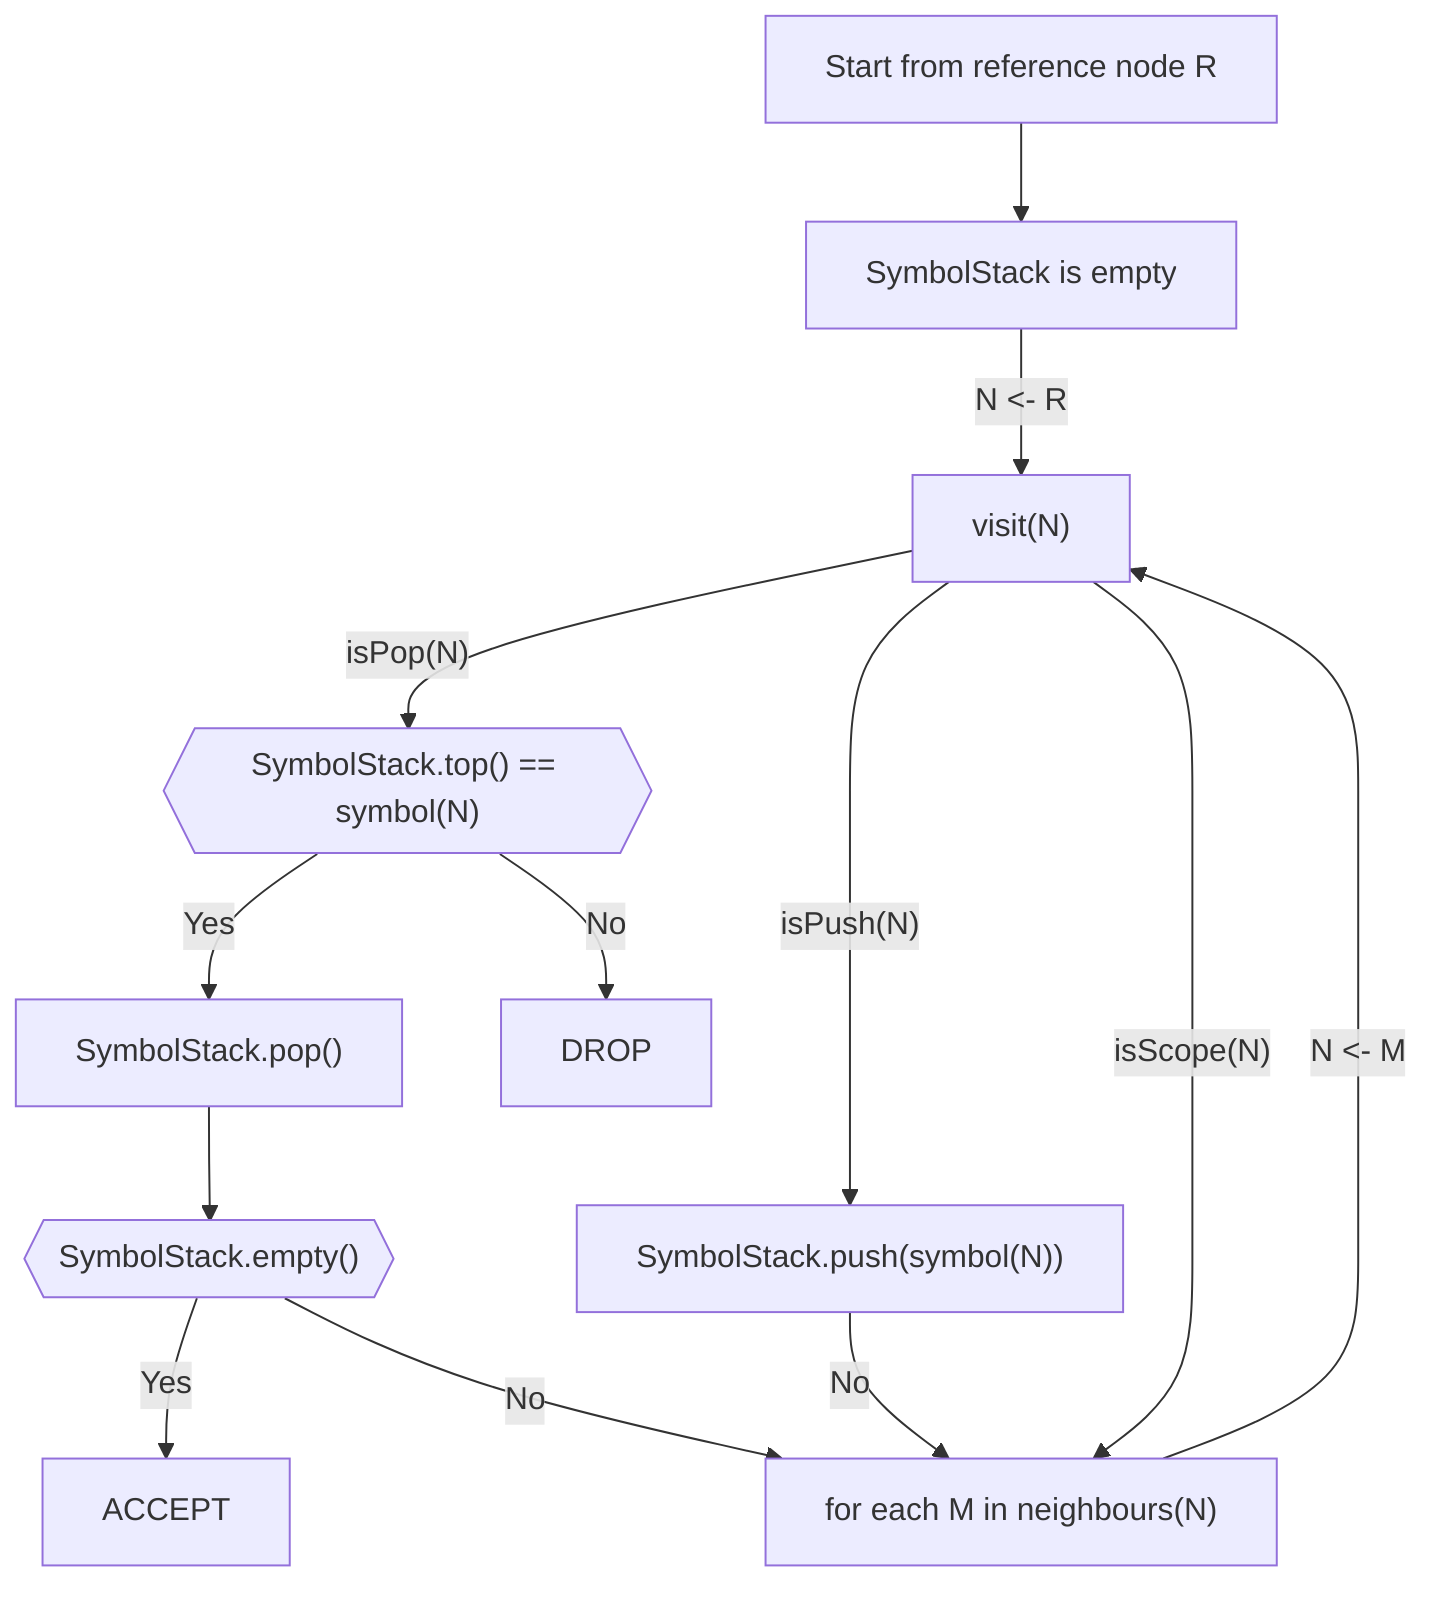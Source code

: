 flowchart TD
    A0["Start from reference node R"]
    A1["SymbolStack is empty"]
    A2["visit(N)"]
    A3["SymbolStack.push(symbol(N))"]
    A4{{"SymbolStack.top() == symbol(N)"}}
    A5["SymbolStack.pop()"]
    A6{{"SymbolStack.empty()"}}
    A7["for each M in neighbours(N)"]
    accept["ACCEPT"]
    drop["DROP"]

    A0 --> A1
    A1 -->|N <- R| A2
    A2 -->|"isPush(N)"| A3
    A2 -->|"isPop(N)"| A4
    A4 -->|Yes| A5
    A4 -->|No| drop
    A5 --> A6
    A6 -->|No| A7
    A3 -->|No| A7
    A7 -->|N <- M| A2
    A6 -->|Yes| accept
    A2 -->|"isScope(N)"| A7
